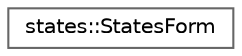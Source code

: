 digraph "Graphical Class Hierarchy"
{
 // LATEX_PDF_SIZE
  bgcolor="transparent";
  edge [fontname=Helvetica,fontsize=10,labelfontname=Helvetica,labelfontsize=10];
  node [fontname=Helvetica,fontsize=10,shape=box,height=0.2,width=0.4];
  rankdir="LR";
  Node0 [id="Node000000",label="states::StatesForm",height=0.2,width=0.4,color="grey40", fillcolor="white", style="filled",URL="$classstates_1_1_states_form.html",tooltip="Class for creating your state forms."];
}
